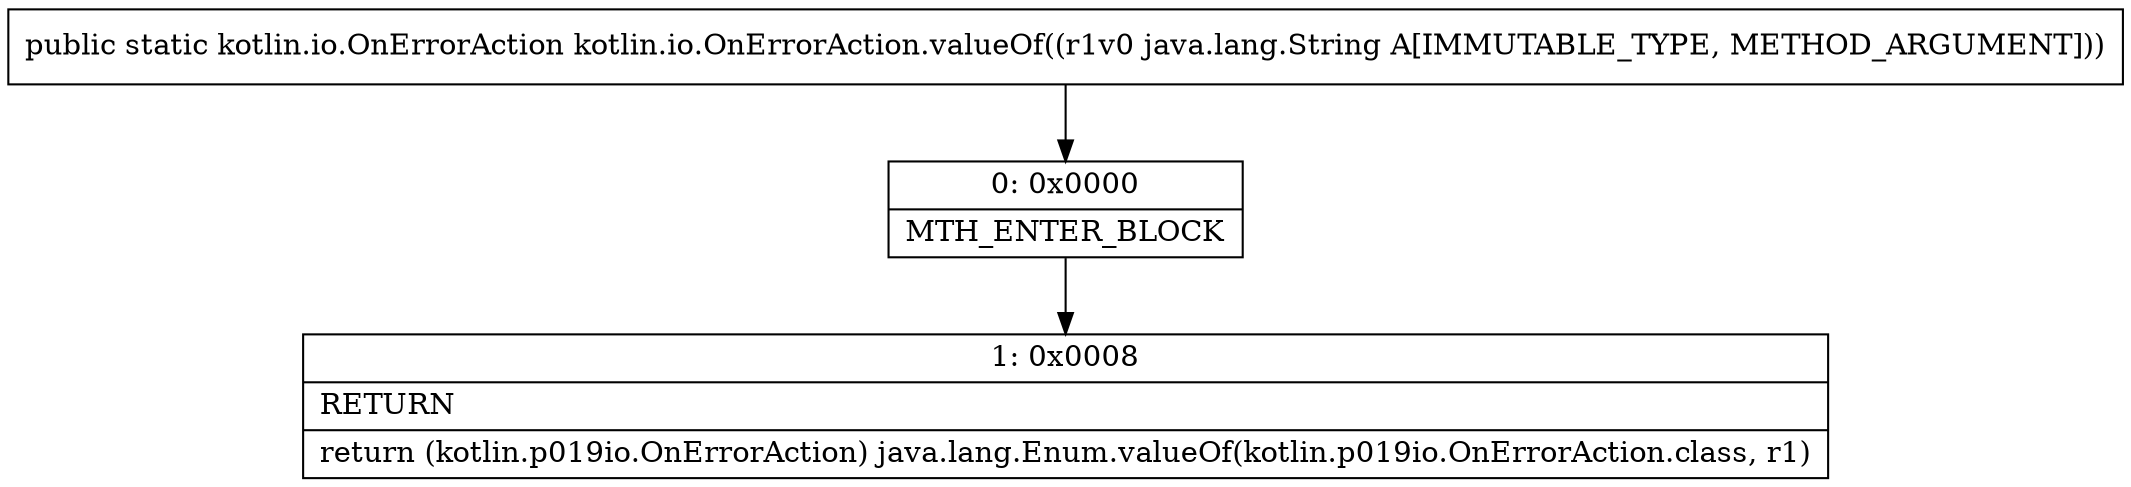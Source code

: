 digraph "CFG forkotlin.io.OnErrorAction.valueOf(Ljava\/lang\/String;)Lkotlin\/io\/OnErrorAction;" {
Node_0 [shape=record,label="{0\:\ 0x0000|MTH_ENTER_BLOCK\l}"];
Node_1 [shape=record,label="{1\:\ 0x0008|RETURN\l|return (kotlin.p019io.OnErrorAction) java.lang.Enum.valueOf(kotlin.p019io.OnErrorAction.class, r1)\l}"];
MethodNode[shape=record,label="{public static kotlin.io.OnErrorAction kotlin.io.OnErrorAction.valueOf((r1v0 java.lang.String A[IMMUTABLE_TYPE, METHOD_ARGUMENT])) }"];
MethodNode -> Node_0;
Node_0 -> Node_1;
}

